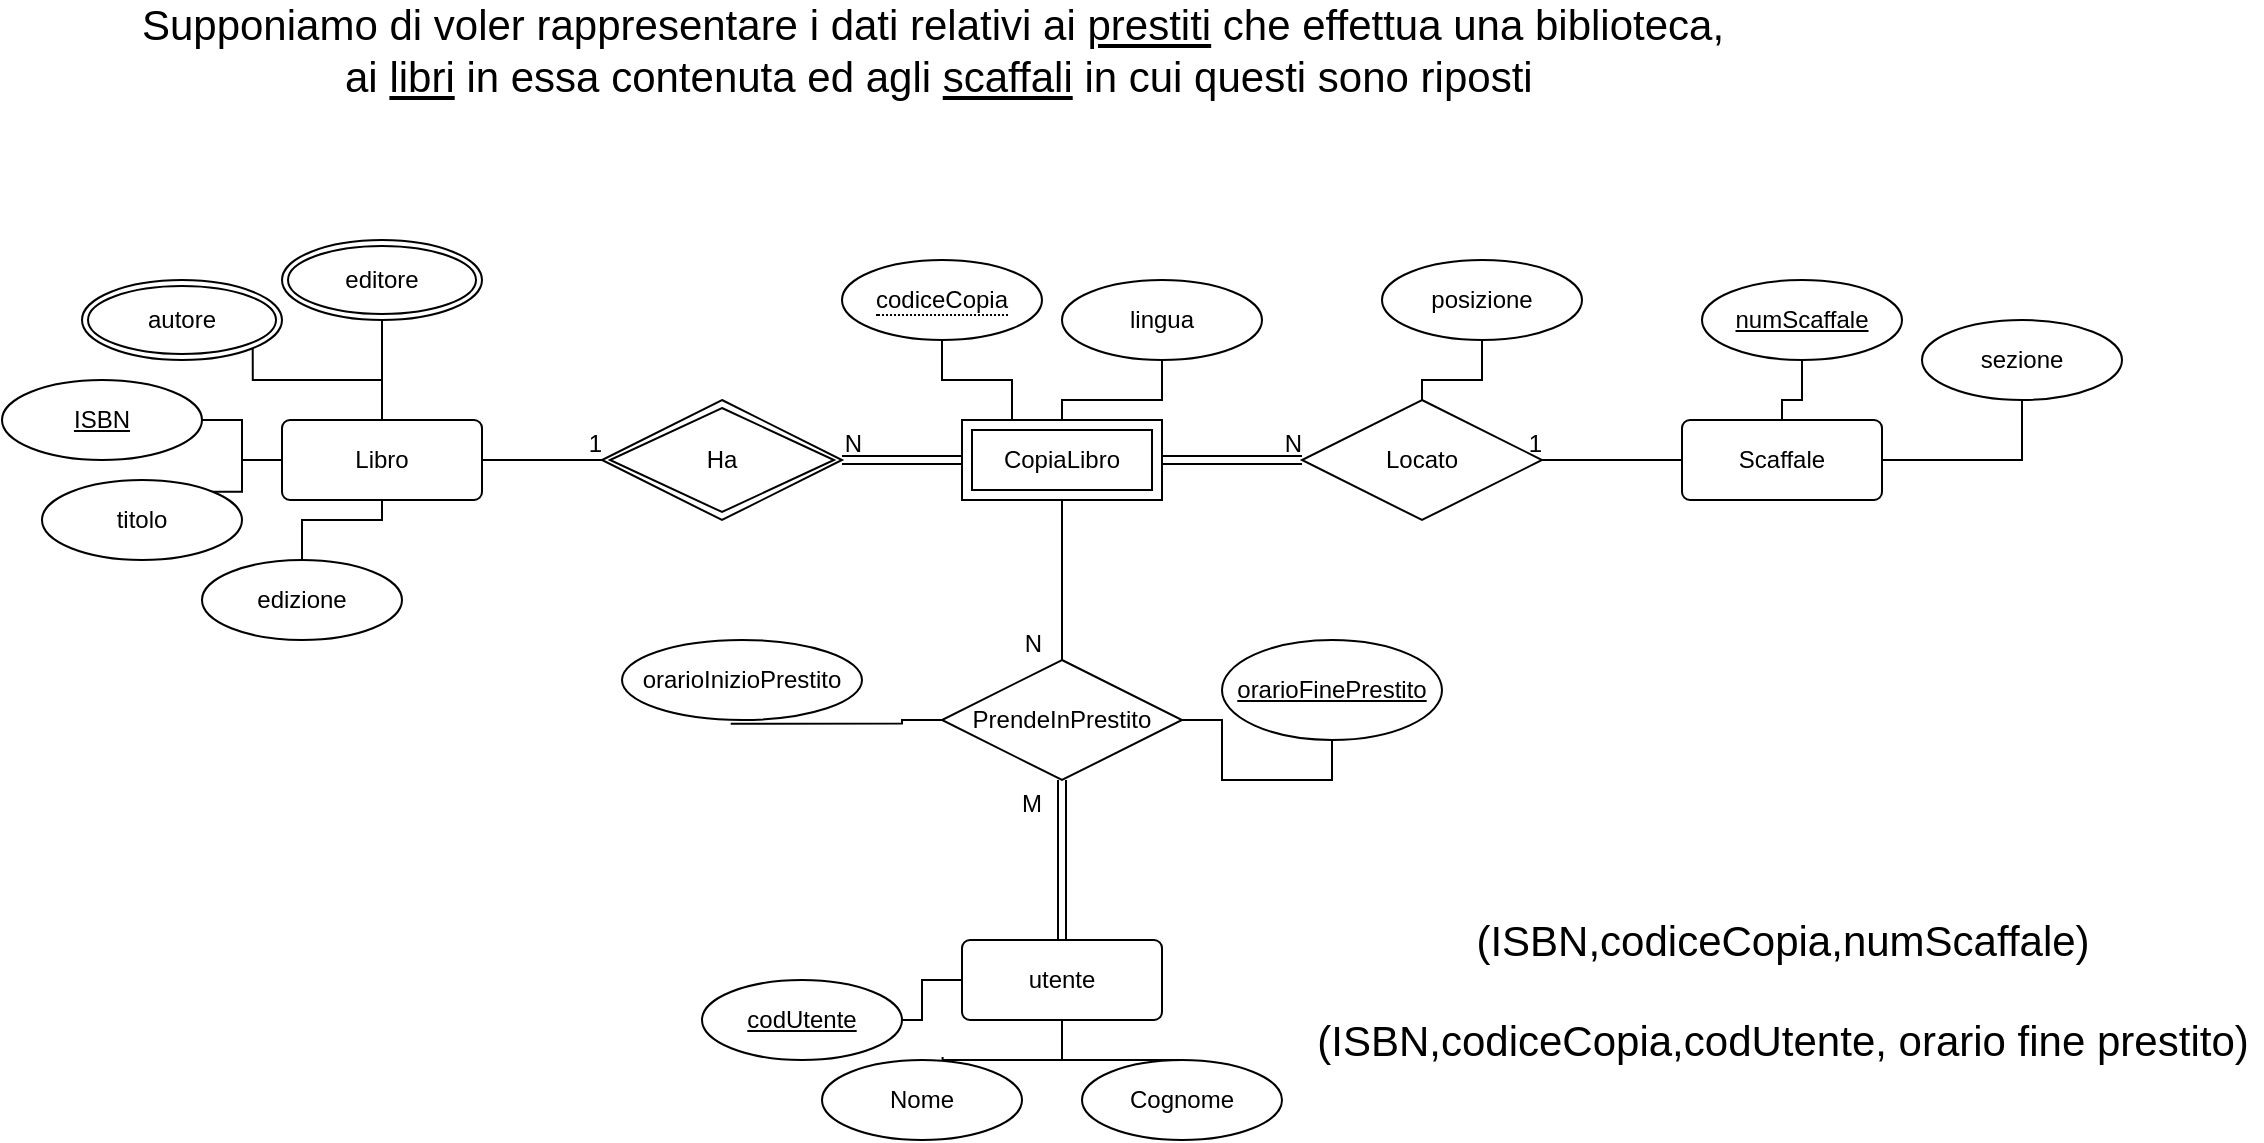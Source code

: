 <mxfile version="13.0.1" type="device"><diagram id="q0JTB-GfVeCKMsjpY5aI" name="Page-1"><mxGraphModel dx="1113" dy="740" grid="1" gridSize="10" guides="1" tooltips="1" connect="1" arrows="1" fold="1" page="1" pageScale="1" pageWidth="1827" pageHeight="16900" math="0" shadow="0"><root><mxCell id="0"/><mxCell id="1" parent="0"/><mxCell id="TRV-0-cWPBI3vSq-Ukxo-1" value="&lt;font style=&quot;font-size: 21px&quot;&gt;Supponiamo di voler rappresentare i dati relativi ai &lt;u&gt;prestiti&lt;/u&gt; che effettua una biblioteca,&lt;br&gt;&amp;nbsp;ai &lt;u&gt;libri&lt;/u&gt; in essa contenuta ed agli &lt;u&gt;scaffali&lt;/u&gt; in cui questi sono riposti&lt;/font&gt;" style="text;html=1;align=center;verticalAlign=middle;resizable=0;points=[];autosize=1;" vertex="1" parent="1"><mxGeometry x="90" y="95" width="810" height="40" as="geometry"/></mxCell><mxCell id="TRV-0-cWPBI3vSq-Ukxo-18" style="edgeStyle=orthogonalEdgeStyle;rounded=0;orthogonalLoop=1;jettySize=auto;html=1;endArrow=none;endFill=0;" edge="1" parent="1" source="TRV-0-cWPBI3vSq-Ukxo-3" target="TRV-0-cWPBI3vSq-Ukxo-14"><mxGeometry relative="1" as="geometry"/></mxCell><mxCell id="TRV-0-cWPBI3vSq-Ukxo-19" style="edgeStyle=orthogonalEdgeStyle;rounded=0;orthogonalLoop=1;jettySize=auto;html=1;entryX=1;entryY=1;entryDx=0;entryDy=0;endArrow=none;endFill=0;" edge="1" parent="1" source="TRV-0-cWPBI3vSq-Ukxo-3" target="TRV-0-cWPBI3vSq-Ukxo-13"><mxGeometry relative="1" as="geometry"/></mxCell><mxCell id="TRV-0-cWPBI3vSq-Ukxo-20" style="edgeStyle=orthogonalEdgeStyle;rounded=0;orthogonalLoop=1;jettySize=auto;html=1;entryX=1;entryY=0;entryDx=0;entryDy=0;endArrow=none;endFill=0;" edge="1" parent="1" source="TRV-0-cWPBI3vSq-Ukxo-3" target="TRV-0-cWPBI3vSq-Ukxo-16"><mxGeometry relative="1" as="geometry"/></mxCell><mxCell id="TRV-0-cWPBI3vSq-Ukxo-3" value="Libro" style="rounded=1;arcSize=10;whiteSpace=wrap;html=1;align=center;" vertex="1" parent="1"><mxGeometry x="170" y="300" width="100" height="40" as="geometry"/></mxCell><mxCell id="TRV-0-cWPBI3vSq-Ukxo-4" value="Scaffale" style="rounded=1;arcSize=10;whiteSpace=wrap;html=1;align=center;" vertex="1" parent="1"><mxGeometry x="870" y="300" width="100" height="40" as="geometry"/></mxCell><mxCell id="TRV-0-cWPBI3vSq-Ukxo-72" style="edgeStyle=orthogonalEdgeStyle;rounded=0;orthogonalLoop=1;jettySize=auto;html=1;entryX=1;entryY=0.5;entryDx=0;entryDy=0;endArrow=none;endFill=0;" edge="1" parent="1" source="TRV-0-cWPBI3vSq-Ukxo-6" target="TRV-0-cWPBI3vSq-Ukxo-69"><mxGeometry relative="1" as="geometry"/></mxCell><mxCell id="TRV-0-cWPBI3vSq-Ukxo-73" style="edgeStyle=orthogonalEdgeStyle;rounded=0;orthogonalLoop=1;jettySize=auto;html=1;entryX=0.603;entryY=-0.037;entryDx=0;entryDy=0;entryPerimeter=0;endArrow=none;endFill=0;" edge="1" parent="1" source="TRV-0-cWPBI3vSq-Ukxo-6" target="TRV-0-cWPBI3vSq-Ukxo-70"><mxGeometry relative="1" as="geometry"/></mxCell><mxCell id="TRV-0-cWPBI3vSq-Ukxo-74" style="edgeStyle=orthogonalEdgeStyle;rounded=0;orthogonalLoop=1;jettySize=auto;html=1;entryX=0.5;entryY=0;entryDx=0;entryDy=0;endArrow=none;endFill=0;" edge="1" parent="1" source="TRV-0-cWPBI3vSq-Ukxo-6" target="TRV-0-cWPBI3vSq-Ukxo-71"><mxGeometry relative="1" as="geometry"/></mxCell><mxCell id="TRV-0-cWPBI3vSq-Ukxo-6" value="utente" style="rounded=1;arcSize=10;whiteSpace=wrap;html=1;align=center;" vertex="1" parent="1"><mxGeometry x="510" y="560" width="100" height="40" as="geometry"/></mxCell><mxCell id="TRV-0-cWPBI3vSq-Ukxo-13" value="autore" style="ellipse;shape=doubleEllipse;margin=3;whiteSpace=wrap;html=1;align=center;" vertex="1" parent="1"><mxGeometry x="70" y="230" width="100" height="40" as="geometry"/></mxCell><mxCell id="TRV-0-cWPBI3vSq-Ukxo-14" value="editore" style="ellipse;shape=doubleEllipse;margin=3;whiteSpace=wrap;html=1;align=center;" vertex="1" parent="1"><mxGeometry x="170" y="210" width="100" height="40" as="geometry"/></mxCell><mxCell id="TRV-0-cWPBI3vSq-Ukxo-17" style="edgeStyle=orthogonalEdgeStyle;rounded=0;orthogonalLoop=1;jettySize=auto;html=1;endArrow=none;endFill=0;" edge="1" parent="1" source="TRV-0-cWPBI3vSq-Ukxo-15" target="TRV-0-cWPBI3vSq-Ukxo-3"><mxGeometry relative="1" as="geometry"/></mxCell><mxCell id="TRV-0-cWPBI3vSq-Ukxo-15" value="ISBN" style="ellipse;whiteSpace=wrap;html=1;align=center;fontStyle=4;" vertex="1" parent="1"><mxGeometry x="30" y="280" width="100" height="40" as="geometry"/></mxCell><mxCell id="TRV-0-cWPBI3vSq-Ukxo-16" value="titolo" style="ellipse;whiteSpace=wrap;html=1;align=center;" vertex="1" parent="1"><mxGeometry x="50" y="330" width="100" height="40" as="geometry"/></mxCell><mxCell id="TRV-0-cWPBI3vSq-Ukxo-26" value="" style="endArrow=none;html=1;rounded=0;entryX=1;entryY=0.5;entryDx=0;entryDy=0;exitX=0;exitY=0.5;exitDx=0;exitDy=0;shape=link;" edge="1" parent="1"><mxGeometry relative="1" as="geometry"><mxPoint x="510" y="320" as="sourcePoint"/><mxPoint x="450" y="320" as="targetPoint"/></mxGeometry></mxCell><mxCell id="TRV-0-cWPBI3vSq-Ukxo-27" value="N" style="resizable=0;html=1;align=right;verticalAlign=bottom;" connectable="0" vertex="1" parent="TRV-0-cWPBI3vSq-Ukxo-26"><mxGeometry x="1" relative="1" as="geometry"><mxPoint x="10" as="offset"/></mxGeometry></mxCell><mxCell id="TRV-0-cWPBI3vSq-Ukxo-29" value="" style="endArrow=none;html=1;rounded=0;entryX=0;entryY=0.5;entryDx=0;entryDy=0;exitX=1;exitY=0.5;exitDx=0;exitDy=0;" edge="1" parent="1" source="TRV-0-cWPBI3vSq-Ukxo-3"><mxGeometry relative="1" as="geometry"><mxPoint x="310" y="390" as="sourcePoint"/><mxPoint x="330" y="320" as="targetPoint"/></mxGeometry></mxCell><mxCell id="TRV-0-cWPBI3vSq-Ukxo-30" value="1" style="resizable=0;html=1;align=right;verticalAlign=bottom;" connectable="0" vertex="1" parent="TRV-0-cWPBI3vSq-Ukxo-29"><mxGeometry x="1" relative="1" as="geometry"><mxPoint as="offset"/></mxGeometry></mxCell><mxCell id="TRV-0-cWPBI3vSq-Ukxo-33" value="CopiaLibro" style="shape=ext;margin=3;double=1;whiteSpace=wrap;html=1;align=center;" vertex="1" parent="1"><mxGeometry x="510" y="300" width="100" height="40" as="geometry"/></mxCell><mxCell id="TRV-0-cWPBI3vSq-Ukxo-34" value="Ha" style="shape=rhombus;double=1;perimeter=rhombusPerimeter;whiteSpace=wrap;html=1;align=center;" vertex="1" parent="1"><mxGeometry x="330" y="290" width="120" height="60" as="geometry"/></mxCell><mxCell id="TRV-0-cWPBI3vSq-Ukxo-36" style="edgeStyle=orthogonalEdgeStyle;rounded=0;orthogonalLoop=1;jettySize=auto;html=1;entryX=0.25;entryY=0;entryDx=0;entryDy=0;endArrow=none;endFill=0;" edge="1" parent="1" source="TRV-0-cWPBI3vSq-Ukxo-35" target="TRV-0-cWPBI3vSq-Ukxo-33"><mxGeometry relative="1" as="geometry"/></mxCell><mxCell id="TRV-0-cWPBI3vSq-Ukxo-35" value="&lt;span style=&quot;border-bottom: 1px dotted&quot;&gt;codiceCopia&lt;/span&gt;" style="ellipse;whiteSpace=wrap;html=1;align=center;" vertex="1" parent="1"><mxGeometry x="450" y="220" width="100" height="40" as="geometry"/></mxCell><mxCell id="TRV-0-cWPBI3vSq-Ukxo-38" style="edgeStyle=orthogonalEdgeStyle;rounded=0;orthogonalLoop=1;jettySize=auto;html=1;entryX=0.5;entryY=0;entryDx=0;entryDy=0;endArrow=none;endFill=0;" edge="1" parent="1" source="TRV-0-cWPBI3vSq-Ukxo-37" target="TRV-0-cWPBI3vSq-Ukxo-33"><mxGeometry relative="1" as="geometry"/></mxCell><mxCell id="TRV-0-cWPBI3vSq-Ukxo-37" value="lingua" style="ellipse;whiteSpace=wrap;html=1;align=center;" vertex="1" parent="1"><mxGeometry x="560" y="230" width="100" height="40" as="geometry"/></mxCell><mxCell id="TRV-0-cWPBI3vSq-Ukxo-41" style="edgeStyle=orthogonalEdgeStyle;rounded=0;orthogonalLoop=1;jettySize=auto;html=1;entryX=0.5;entryY=1;entryDx=0;entryDy=0;endArrow=none;endFill=0;" edge="1" parent="1" source="TRV-0-cWPBI3vSq-Ukxo-40" target="TRV-0-cWPBI3vSq-Ukxo-3"><mxGeometry relative="1" as="geometry"/></mxCell><mxCell id="TRV-0-cWPBI3vSq-Ukxo-40" value="edizione" style="ellipse;whiteSpace=wrap;html=1;align=center;" vertex="1" parent="1"><mxGeometry x="130" y="370" width="100" height="40" as="geometry"/></mxCell><mxCell id="TRV-0-cWPBI3vSq-Ukxo-42" value="Locato" style="shape=rhombus;perimeter=rhombusPerimeter;whiteSpace=wrap;html=1;align=center;" vertex="1" parent="1"><mxGeometry x="680" y="290" width="120" height="60" as="geometry"/></mxCell><mxCell id="TRV-0-cWPBI3vSq-Ukxo-45" value="" style="endArrow=none;html=1;rounded=0;entryX=1;entryY=0.5;entryDx=0;entryDy=0;exitX=0;exitY=0.5;exitDx=0;exitDy=0;" edge="1" parent="1" source="TRV-0-cWPBI3vSq-Ukxo-4" target="TRV-0-cWPBI3vSq-Ukxo-42"><mxGeometry relative="1" as="geometry"><mxPoint x="650" y="360" as="sourcePoint"/><mxPoint x="810" y="360" as="targetPoint"/></mxGeometry></mxCell><mxCell id="TRV-0-cWPBI3vSq-Ukxo-46" value="1" style="resizable=0;html=1;align=right;verticalAlign=bottom;" connectable="0" vertex="1" parent="TRV-0-cWPBI3vSq-Ukxo-45"><mxGeometry x="1" relative="1" as="geometry"/></mxCell><mxCell id="TRV-0-cWPBI3vSq-Ukxo-47" value="" style="endArrow=none;html=1;rounded=0;entryX=0;entryY=0.5;entryDx=0;entryDy=0;exitX=1;exitY=0.5;exitDx=0;exitDy=0;shape=link;" edge="1" parent="1" source="TRV-0-cWPBI3vSq-Ukxo-33" target="TRV-0-cWPBI3vSq-Ukxo-42"><mxGeometry relative="1" as="geometry"><mxPoint x="610" y="360" as="sourcePoint"/><mxPoint x="770" y="360" as="targetPoint"/></mxGeometry></mxCell><mxCell id="TRV-0-cWPBI3vSq-Ukxo-48" value="N" style="resizable=0;html=1;align=right;verticalAlign=bottom;" connectable="0" vertex="1" parent="TRV-0-cWPBI3vSq-Ukxo-47"><mxGeometry x="1" relative="1" as="geometry"/></mxCell><mxCell id="TRV-0-cWPBI3vSq-Ukxo-52" style="edgeStyle=orthogonalEdgeStyle;rounded=0;orthogonalLoop=1;jettySize=auto;html=1;entryX=0.5;entryY=0;entryDx=0;entryDy=0;endArrow=none;endFill=0;" edge="1" parent="1" source="TRV-0-cWPBI3vSq-Ukxo-50" target="TRV-0-cWPBI3vSq-Ukxo-42"><mxGeometry relative="1" as="geometry"/></mxCell><mxCell id="TRV-0-cWPBI3vSq-Ukxo-50" value="posizione" style="ellipse;whiteSpace=wrap;html=1;align=center;" vertex="1" parent="1"><mxGeometry x="720" y="220" width="100" height="40" as="geometry"/></mxCell><mxCell id="TRV-0-cWPBI3vSq-Ukxo-55" style="edgeStyle=orthogonalEdgeStyle;rounded=0;orthogonalLoop=1;jettySize=auto;html=1;entryX=0.5;entryY=0;entryDx=0;entryDy=0;endArrow=none;endFill=0;" edge="1" parent="1" source="TRV-0-cWPBI3vSq-Ukxo-53" target="TRV-0-cWPBI3vSq-Ukxo-4"><mxGeometry relative="1" as="geometry"/></mxCell><mxCell id="TRV-0-cWPBI3vSq-Ukxo-53" value="&lt;u&gt;numScaffale&lt;/u&gt;" style="ellipse;whiteSpace=wrap;html=1;align=center;" vertex="1" parent="1"><mxGeometry x="880" y="230" width="100" height="40" as="geometry"/></mxCell><mxCell id="TRV-0-cWPBI3vSq-Ukxo-56" style="edgeStyle=orthogonalEdgeStyle;rounded=0;orthogonalLoop=1;jettySize=auto;html=1;entryX=1;entryY=0.5;entryDx=0;entryDy=0;endArrow=none;endFill=0;exitX=0.5;exitY=1;exitDx=0;exitDy=0;" edge="1" parent="1" source="TRV-0-cWPBI3vSq-Ukxo-54" target="TRV-0-cWPBI3vSq-Ukxo-4"><mxGeometry relative="1" as="geometry"/></mxCell><mxCell id="TRV-0-cWPBI3vSq-Ukxo-54" value="sezione" style="ellipse;whiteSpace=wrap;html=1;align=center;" vertex="1" parent="1"><mxGeometry x="990" y="250" width="100" height="40" as="geometry"/></mxCell><mxCell id="TRV-0-cWPBI3vSq-Ukxo-57" value="&lt;span style=&quot;font-size: 21px&quot;&gt;(ISBN,codiceCopia,numScaffale)&lt;/span&gt;" style="text;html=1;align=center;verticalAlign=middle;resizable=0;points=[];autosize=1;" vertex="1" parent="1"><mxGeometry x="760" y="550" width="320" height="20" as="geometry"/></mxCell><mxCell id="TRV-0-cWPBI3vSq-Ukxo-79" style="edgeStyle=orthogonalEdgeStyle;rounded=0;orthogonalLoop=1;jettySize=auto;html=1;entryX=0.453;entryY=1.046;entryDx=0;entryDy=0;entryPerimeter=0;endArrow=none;endFill=0;" edge="1" parent="1" source="TRV-0-cWPBI3vSq-Ukxo-59" target="TRV-0-cWPBI3vSq-Ukxo-76"><mxGeometry relative="1" as="geometry"/></mxCell><mxCell id="TRV-0-cWPBI3vSq-Ukxo-80" style="edgeStyle=orthogonalEdgeStyle;rounded=0;orthogonalLoop=1;jettySize=auto;html=1;entryX=0.5;entryY=1;entryDx=0;entryDy=0;endArrow=none;endFill=0;" edge="1" parent="1" source="TRV-0-cWPBI3vSq-Ukxo-59" target="TRV-0-cWPBI3vSq-Ukxo-78"><mxGeometry relative="1" as="geometry"/></mxCell><mxCell id="TRV-0-cWPBI3vSq-Ukxo-59" value="PrendeInPrestito" style="shape=rhombus;perimeter=rhombusPerimeter;whiteSpace=wrap;html=1;align=center;" vertex="1" parent="1"><mxGeometry x="500" y="420" width="120" height="60" as="geometry"/></mxCell><mxCell id="TRV-0-cWPBI3vSq-Ukxo-62" value="" style="endArrow=none;html=1;rounded=0;entryX=0.5;entryY=0;entryDx=0;entryDy=0;exitX=0.5;exitY=1;exitDx=0;exitDy=0;" edge="1" parent="1" source="TRV-0-cWPBI3vSq-Ukxo-33" target="TRV-0-cWPBI3vSq-Ukxo-59"><mxGeometry relative="1" as="geometry"><mxPoint x="540" y="380" as="sourcePoint"/><mxPoint x="700" y="380" as="targetPoint"/></mxGeometry></mxCell><mxCell id="TRV-0-cWPBI3vSq-Ukxo-63" value="N" style="resizable=0;html=1;align=right;verticalAlign=bottom;" connectable="0" vertex="1" parent="TRV-0-cWPBI3vSq-Ukxo-62"><mxGeometry x="1" relative="1" as="geometry"><mxPoint x="-10" as="offset"/></mxGeometry></mxCell><mxCell id="TRV-0-cWPBI3vSq-Ukxo-64" value="" style="endArrow=none;html=1;rounded=0;entryX=0.5;entryY=1;entryDx=0;entryDy=0;exitX=0.5;exitY=0;exitDx=0;exitDy=0;shape=link;" edge="1" parent="1" source="TRV-0-cWPBI3vSq-Ukxo-6" target="TRV-0-cWPBI3vSq-Ukxo-59"><mxGeometry relative="1" as="geometry"><mxPoint x="360" y="530" as="sourcePoint"/><mxPoint x="520" y="530" as="targetPoint"/></mxGeometry></mxCell><mxCell id="TRV-0-cWPBI3vSq-Ukxo-65" value="M" style="resizable=0;html=1;align=right;verticalAlign=bottom;" connectable="0" vertex="1" parent="TRV-0-cWPBI3vSq-Ukxo-64"><mxGeometry x="1" relative="1" as="geometry"><mxPoint x="-10" y="20" as="offset"/></mxGeometry></mxCell><mxCell id="TRV-0-cWPBI3vSq-Ukxo-69" value="codUtente" style="ellipse;whiteSpace=wrap;html=1;align=center;fontStyle=4;" vertex="1" parent="1"><mxGeometry x="380" y="580" width="100" height="40" as="geometry"/></mxCell><mxCell id="TRV-0-cWPBI3vSq-Ukxo-70" value="Nome" style="ellipse;whiteSpace=wrap;html=1;align=center;" vertex="1" parent="1"><mxGeometry x="440" y="620" width="100" height="40" as="geometry"/></mxCell><mxCell id="TRV-0-cWPBI3vSq-Ukxo-71" value="Cognome" style="ellipse;whiteSpace=wrap;html=1;align=center;" vertex="1" parent="1"><mxGeometry x="570" y="620" width="100" height="40" as="geometry"/></mxCell><mxCell id="TRV-0-cWPBI3vSq-Ukxo-75" value="&lt;span style=&quot;font-size: 21px&quot;&gt;(ISBN,codiceCopia,codUtente, orario fine prestito)&lt;/span&gt;" style="text;html=1;align=center;verticalAlign=middle;resizable=0;points=[];autosize=1;" vertex="1" parent="1"><mxGeometry x="680" y="600" width="480" height="20" as="geometry"/></mxCell><mxCell id="TRV-0-cWPBI3vSq-Ukxo-76" value="orarioInizioPrestito" style="ellipse;whiteSpace=wrap;html=1;align=center;" vertex="1" parent="1"><mxGeometry x="340" y="410" width="120" height="40" as="geometry"/></mxCell><mxCell id="TRV-0-cWPBI3vSq-Ukxo-78" value="orarioFinePrestito" style="ellipse;whiteSpace=wrap;html=1;align=center;fontStyle=4;" vertex="1" parent="1"><mxGeometry x="640" y="410" width="110" height="50" as="geometry"/></mxCell></root></mxGraphModel></diagram></mxfile>